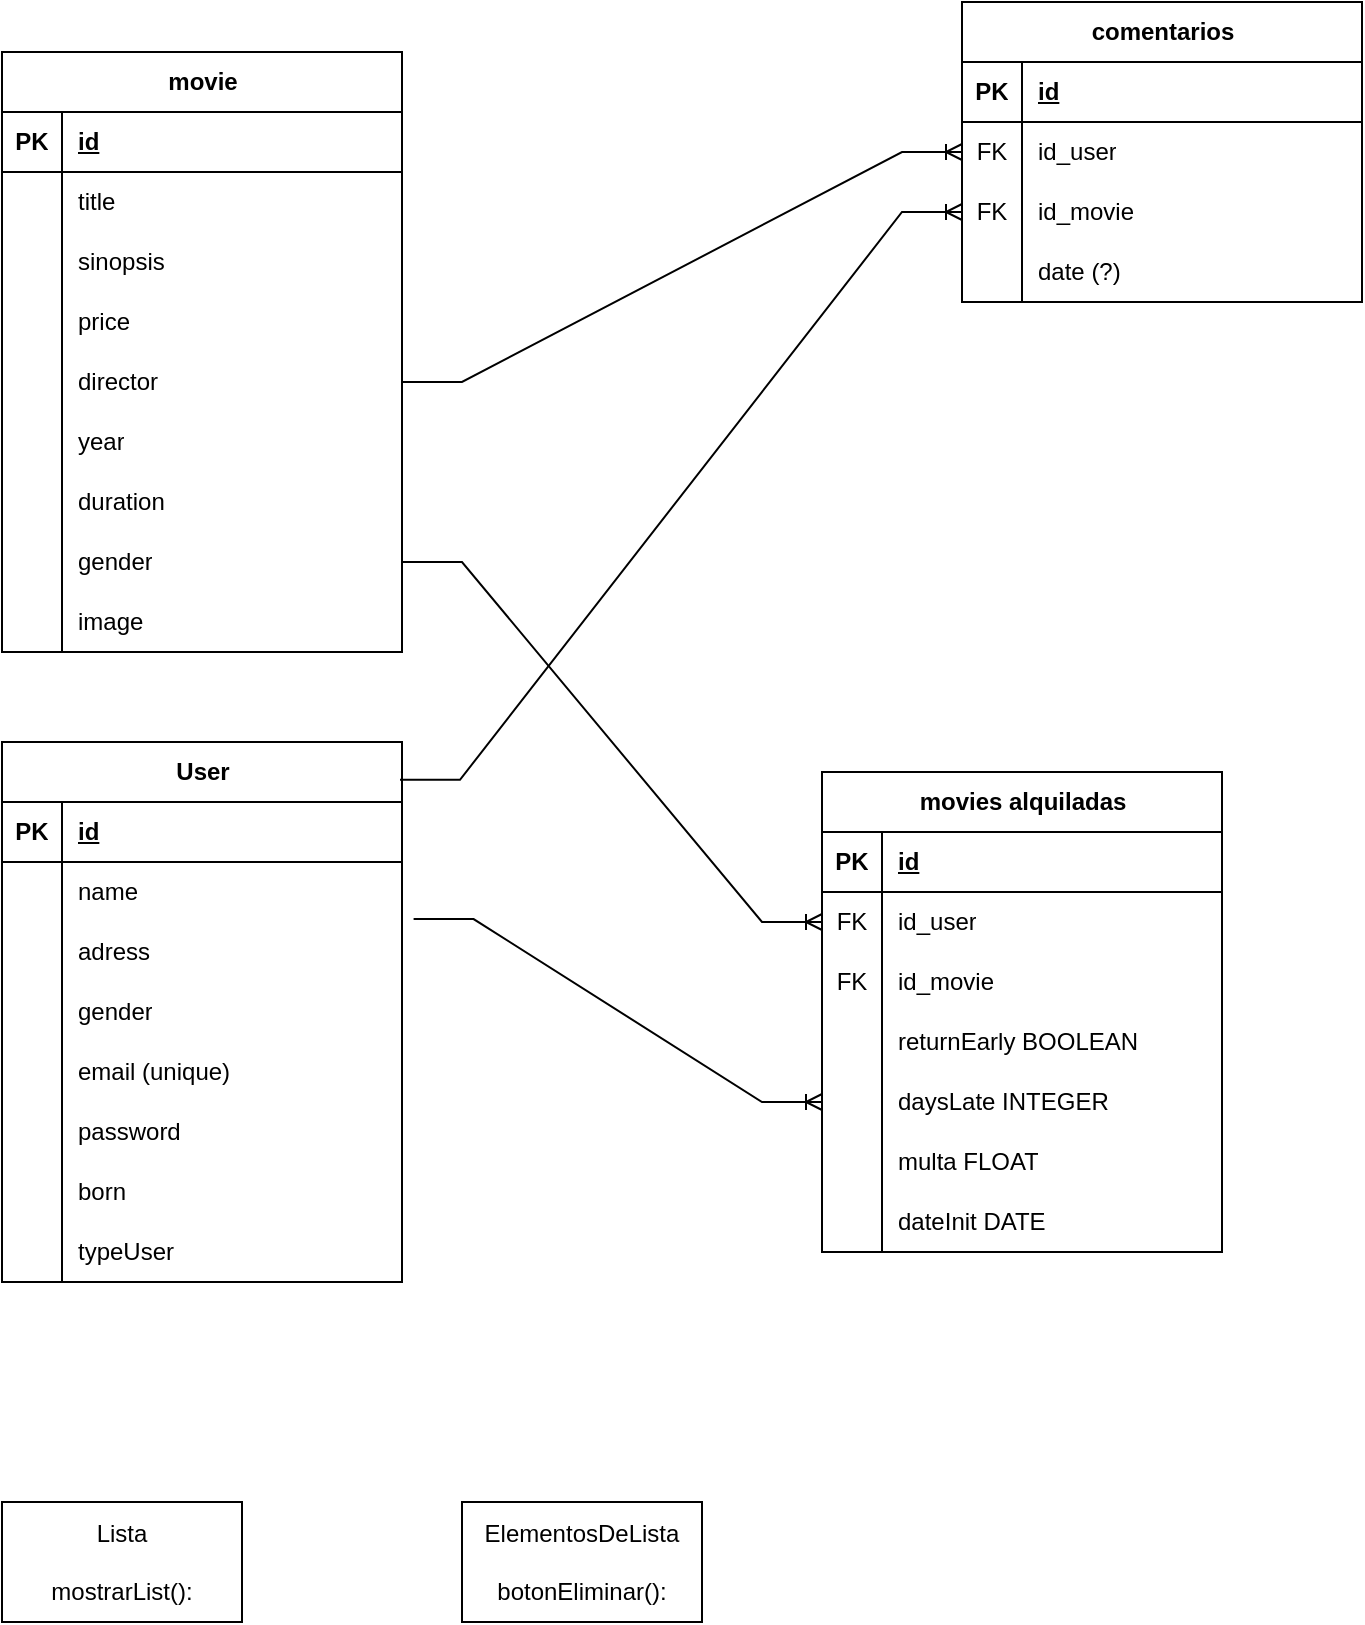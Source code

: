 <mxfile version="24.6.1" type="device">
  <diagram name="Page-1" id="cx0Px8qjumscmQai9nM6">
    <mxGraphModel dx="794" dy="1611" grid="1" gridSize="10" guides="1" tooltips="1" connect="1" arrows="1" fold="1" page="1" pageScale="1" pageWidth="850" pageHeight="1100" math="0" shadow="0">
      <root>
        <mxCell id="0" />
        <mxCell id="1" parent="0" />
        <mxCell id="uRsRiinHe8A3f2dRmD-X-11" value="User" style="shape=table;startSize=30;container=1;collapsible=1;childLayout=tableLayout;fixedRows=1;rowLines=0;fontStyle=1;align=center;resizeLast=1;html=1;" parent="1" vertex="1">
          <mxGeometry x="60" y="-490" width="200" height="270" as="geometry">
            <mxRectangle x="70" y="50" width="70" height="30" as="alternateBounds" />
          </mxGeometry>
        </mxCell>
        <mxCell id="uRsRiinHe8A3f2dRmD-X-12" value="" style="shape=tableRow;horizontal=0;startSize=0;swimlaneHead=0;swimlaneBody=0;fillColor=none;collapsible=0;dropTarget=0;points=[[0,0.5],[1,0.5]];portConstraint=eastwest;top=0;left=0;right=0;bottom=1;" parent="uRsRiinHe8A3f2dRmD-X-11" vertex="1">
          <mxGeometry y="30" width="200" height="30" as="geometry" />
        </mxCell>
        <mxCell id="uRsRiinHe8A3f2dRmD-X-13" value="PK" style="shape=partialRectangle;connectable=0;fillColor=none;top=0;left=0;bottom=0;right=0;fontStyle=1;overflow=hidden;whiteSpace=wrap;html=1;" parent="uRsRiinHe8A3f2dRmD-X-12" vertex="1">
          <mxGeometry width="30" height="30" as="geometry">
            <mxRectangle width="30" height="30" as="alternateBounds" />
          </mxGeometry>
        </mxCell>
        <mxCell id="uRsRiinHe8A3f2dRmD-X-14" value="id" style="shape=partialRectangle;connectable=0;fillColor=none;top=0;left=0;bottom=0;right=0;align=left;spacingLeft=6;fontStyle=5;overflow=hidden;whiteSpace=wrap;html=1;" parent="uRsRiinHe8A3f2dRmD-X-12" vertex="1">
          <mxGeometry x="30" width="170" height="30" as="geometry">
            <mxRectangle width="170" height="30" as="alternateBounds" />
          </mxGeometry>
        </mxCell>
        <mxCell id="uRsRiinHe8A3f2dRmD-X-15" value="" style="shape=tableRow;horizontal=0;startSize=0;swimlaneHead=0;swimlaneBody=0;fillColor=none;collapsible=0;dropTarget=0;points=[[0,0.5],[1,0.5]];portConstraint=eastwest;top=0;left=0;right=0;bottom=0;" parent="uRsRiinHe8A3f2dRmD-X-11" vertex="1">
          <mxGeometry y="60" width="200" height="30" as="geometry" />
        </mxCell>
        <mxCell id="uRsRiinHe8A3f2dRmD-X-16" value="" style="shape=partialRectangle;connectable=0;fillColor=none;top=0;left=0;bottom=0;right=0;editable=1;overflow=hidden;whiteSpace=wrap;html=1;" parent="uRsRiinHe8A3f2dRmD-X-15" vertex="1">
          <mxGeometry width="30" height="30" as="geometry">
            <mxRectangle width="30" height="30" as="alternateBounds" />
          </mxGeometry>
        </mxCell>
        <mxCell id="uRsRiinHe8A3f2dRmD-X-17" value="name" style="shape=partialRectangle;connectable=0;fillColor=none;top=0;left=0;bottom=0;right=0;align=left;spacingLeft=6;overflow=hidden;whiteSpace=wrap;html=1;" parent="uRsRiinHe8A3f2dRmD-X-15" vertex="1">
          <mxGeometry x="30" width="170" height="30" as="geometry">
            <mxRectangle width="170" height="30" as="alternateBounds" />
          </mxGeometry>
        </mxCell>
        <mxCell id="uRsRiinHe8A3f2dRmD-X-18" value="" style="shape=tableRow;horizontal=0;startSize=0;swimlaneHead=0;swimlaneBody=0;fillColor=none;collapsible=0;dropTarget=0;points=[[0,0.5],[1,0.5]];portConstraint=eastwest;top=0;left=0;right=0;bottom=0;" parent="uRsRiinHe8A3f2dRmD-X-11" vertex="1">
          <mxGeometry y="90" width="200" height="30" as="geometry" />
        </mxCell>
        <mxCell id="uRsRiinHe8A3f2dRmD-X-19" value="" style="shape=partialRectangle;connectable=0;fillColor=none;top=0;left=0;bottom=0;right=0;editable=1;overflow=hidden;whiteSpace=wrap;html=1;" parent="uRsRiinHe8A3f2dRmD-X-18" vertex="1">
          <mxGeometry width="30" height="30" as="geometry">
            <mxRectangle width="30" height="30" as="alternateBounds" />
          </mxGeometry>
        </mxCell>
        <mxCell id="uRsRiinHe8A3f2dRmD-X-20" value="adress" style="shape=partialRectangle;connectable=0;fillColor=none;top=0;left=0;bottom=0;right=0;align=left;spacingLeft=6;overflow=hidden;whiteSpace=wrap;html=1;" parent="uRsRiinHe8A3f2dRmD-X-18" vertex="1">
          <mxGeometry x="30" width="170" height="30" as="geometry">
            <mxRectangle width="170" height="30" as="alternateBounds" />
          </mxGeometry>
        </mxCell>
        <mxCell id="uRsRiinHe8A3f2dRmD-X-21" value="" style="shape=tableRow;horizontal=0;startSize=0;swimlaneHead=0;swimlaneBody=0;fillColor=none;collapsible=0;dropTarget=0;points=[[0,0.5],[1,0.5]];portConstraint=eastwest;top=0;left=0;right=0;bottom=0;" parent="uRsRiinHe8A3f2dRmD-X-11" vertex="1">
          <mxGeometry y="120" width="200" height="30" as="geometry" />
        </mxCell>
        <mxCell id="uRsRiinHe8A3f2dRmD-X-22" value="" style="shape=partialRectangle;connectable=0;fillColor=none;top=0;left=0;bottom=0;right=0;editable=1;overflow=hidden;whiteSpace=wrap;html=1;" parent="uRsRiinHe8A3f2dRmD-X-21" vertex="1">
          <mxGeometry width="30" height="30" as="geometry">
            <mxRectangle width="30" height="30" as="alternateBounds" />
          </mxGeometry>
        </mxCell>
        <mxCell id="uRsRiinHe8A3f2dRmD-X-23" value="gender" style="shape=partialRectangle;connectable=0;fillColor=none;top=0;left=0;bottom=0;right=0;align=left;spacingLeft=6;overflow=hidden;whiteSpace=wrap;html=1;" parent="uRsRiinHe8A3f2dRmD-X-21" vertex="1">
          <mxGeometry x="30" width="170" height="30" as="geometry">
            <mxRectangle width="170" height="30" as="alternateBounds" />
          </mxGeometry>
        </mxCell>
        <mxCell id="uRsRiinHe8A3f2dRmD-X-24" value="" style="shape=tableRow;horizontal=0;startSize=0;swimlaneHead=0;swimlaneBody=0;fillColor=none;collapsible=0;dropTarget=0;points=[[0,0.5],[1,0.5]];portConstraint=eastwest;top=0;left=0;right=0;bottom=0;" parent="uRsRiinHe8A3f2dRmD-X-11" vertex="1">
          <mxGeometry y="150" width="200" height="30" as="geometry" />
        </mxCell>
        <mxCell id="uRsRiinHe8A3f2dRmD-X-25" value="" style="shape=partialRectangle;connectable=0;fillColor=none;top=0;left=0;bottom=0;right=0;editable=1;overflow=hidden;whiteSpace=wrap;html=1;" parent="uRsRiinHe8A3f2dRmD-X-24" vertex="1">
          <mxGeometry width="30" height="30" as="geometry">
            <mxRectangle width="30" height="30" as="alternateBounds" />
          </mxGeometry>
        </mxCell>
        <mxCell id="uRsRiinHe8A3f2dRmD-X-26" value="email (unique)" style="shape=partialRectangle;connectable=0;fillColor=none;top=0;left=0;bottom=0;right=0;align=left;spacingLeft=6;overflow=hidden;whiteSpace=wrap;html=1;" parent="uRsRiinHe8A3f2dRmD-X-24" vertex="1">
          <mxGeometry x="30" width="170" height="30" as="geometry">
            <mxRectangle width="170" height="30" as="alternateBounds" />
          </mxGeometry>
        </mxCell>
        <mxCell id="uRsRiinHe8A3f2dRmD-X-27" value="" style="shape=tableRow;horizontal=0;startSize=0;swimlaneHead=0;swimlaneBody=0;fillColor=none;collapsible=0;dropTarget=0;points=[[0,0.5],[1,0.5]];portConstraint=eastwest;top=0;left=0;right=0;bottom=0;" parent="uRsRiinHe8A3f2dRmD-X-11" vertex="1">
          <mxGeometry y="180" width="200" height="30" as="geometry" />
        </mxCell>
        <mxCell id="uRsRiinHe8A3f2dRmD-X-28" value="" style="shape=partialRectangle;connectable=0;fillColor=none;top=0;left=0;bottom=0;right=0;editable=1;overflow=hidden;whiteSpace=wrap;html=1;" parent="uRsRiinHe8A3f2dRmD-X-27" vertex="1">
          <mxGeometry width="30" height="30" as="geometry">
            <mxRectangle width="30" height="30" as="alternateBounds" />
          </mxGeometry>
        </mxCell>
        <mxCell id="uRsRiinHe8A3f2dRmD-X-29" value="password" style="shape=partialRectangle;connectable=0;fillColor=none;top=0;left=0;bottom=0;right=0;align=left;spacingLeft=6;overflow=hidden;whiteSpace=wrap;html=1;" parent="uRsRiinHe8A3f2dRmD-X-27" vertex="1">
          <mxGeometry x="30" width="170" height="30" as="geometry">
            <mxRectangle width="170" height="30" as="alternateBounds" />
          </mxGeometry>
        </mxCell>
        <mxCell id="uRsRiinHe8A3f2dRmD-X-30" value="" style="shape=tableRow;horizontal=0;startSize=0;swimlaneHead=0;swimlaneBody=0;fillColor=none;collapsible=0;dropTarget=0;points=[[0,0.5],[1,0.5]];portConstraint=eastwest;top=0;left=0;right=0;bottom=0;" parent="uRsRiinHe8A3f2dRmD-X-11" vertex="1">
          <mxGeometry y="210" width="200" height="30" as="geometry" />
        </mxCell>
        <mxCell id="uRsRiinHe8A3f2dRmD-X-31" value="" style="shape=partialRectangle;connectable=0;fillColor=none;top=0;left=0;bottom=0;right=0;editable=1;overflow=hidden;whiteSpace=wrap;html=1;" parent="uRsRiinHe8A3f2dRmD-X-30" vertex="1">
          <mxGeometry width="30" height="30" as="geometry">
            <mxRectangle width="30" height="30" as="alternateBounds" />
          </mxGeometry>
        </mxCell>
        <mxCell id="uRsRiinHe8A3f2dRmD-X-32" value="born" style="shape=partialRectangle;connectable=0;fillColor=none;top=0;left=0;bottom=0;right=0;align=left;spacingLeft=6;overflow=hidden;whiteSpace=wrap;html=1;" parent="uRsRiinHe8A3f2dRmD-X-30" vertex="1">
          <mxGeometry x="30" width="170" height="30" as="geometry">
            <mxRectangle width="170" height="30" as="alternateBounds" />
          </mxGeometry>
        </mxCell>
        <mxCell id="uRsRiinHe8A3f2dRmD-X-61" value="" style="shape=tableRow;horizontal=0;startSize=0;swimlaneHead=0;swimlaneBody=0;fillColor=none;collapsible=0;dropTarget=0;points=[[0,0.5],[1,0.5]];portConstraint=eastwest;top=0;left=0;right=0;bottom=0;" parent="uRsRiinHe8A3f2dRmD-X-11" vertex="1">
          <mxGeometry y="240" width="200" height="30" as="geometry" />
        </mxCell>
        <mxCell id="uRsRiinHe8A3f2dRmD-X-62" value="" style="shape=partialRectangle;connectable=0;fillColor=none;top=0;left=0;bottom=0;right=0;editable=1;overflow=hidden;whiteSpace=wrap;html=1;" parent="uRsRiinHe8A3f2dRmD-X-61" vertex="1">
          <mxGeometry width="30" height="30" as="geometry">
            <mxRectangle width="30" height="30" as="alternateBounds" />
          </mxGeometry>
        </mxCell>
        <mxCell id="uRsRiinHe8A3f2dRmD-X-63" value="typeUser" style="shape=partialRectangle;connectable=0;fillColor=none;top=0;left=0;bottom=0;right=0;align=left;spacingLeft=6;overflow=hidden;whiteSpace=wrap;html=1;" parent="uRsRiinHe8A3f2dRmD-X-61" vertex="1">
          <mxGeometry x="30" width="170" height="30" as="geometry">
            <mxRectangle width="170" height="30" as="alternateBounds" />
          </mxGeometry>
        </mxCell>
        <mxCell id="uRsRiinHe8A3f2dRmD-X-33" value="movie" style="shape=table;startSize=30;container=1;collapsible=1;childLayout=tableLayout;fixedRows=1;rowLines=0;fontStyle=1;align=center;resizeLast=1;html=1;" parent="1" vertex="1">
          <mxGeometry x="60" y="-835" width="200" height="300" as="geometry">
            <mxRectangle x="70" y="50" width="70" height="30" as="alternateBounds" />
          </mxGeometry>
        </mxCell>
        <mxCell id="uRsRiinHe8A3f2dRmD-X-34" value="" style="shape=tableRow;horizontal=0;startSize=0;swimlaneHead=0;swimlaneBody=0;fillColor=none;collapsible=0;dropTarget=0;points=[[0,0.5],[1,0.5]];portConstraint=eastwest;top=0;left=0;right=0;bottom=1;" parent="uRsRiinHe8A3f2dRmD-X-33" vertex="1">
          <mxGeometry y="30" width="200" height="30" as="geometry" />
        </mxCell>
        <mxCell id="uRsRiinHe8A3f2dRmD-X-35" value="PK" style="shape=partialRectangle;connectable=0;fillColor=none;top=0;left=0;bottom=0;right=0;fontStyle=1;overflow=hidden;whiteSpace=wrap;html=1;" parent="uRsRiinHe8A3f2dRmD-X-34" vertex="1">
          <mxGeometry width="30" height="30" as="geometry">
            <mxRectangle width="30" height="30" as="alternateBounds" />
          </mxGeometry>
        </mxCell>
        <mxCell id="uRsRiinHe8A3f2dRmD-X-36" value="id" style="shape=partialRectangle;connectable=0;fillColor=none;top=0;left=0;bottom=0;right=0;align=left;spacingLeft=6;fontStyle=5;overflow=hidden;whiteSpace=wrap;html=1;" parent="uRsRiinHe8A3f2dRmD-X-34" vertex="1">
          <mxGeometry x="30" width="170" height="30" as="geometry">
            <mxRectangle width="170" height="30" as="alternateBounds" />
          </mxGeometry>
        </mxCell>
        <mxCell id="uRsRiinHe8A3f2dRmD-X-37" value="" style="shape=tableRow;horizontal=0;startSize=0;swimlaneHead=0;swimlaneBody=0;fillColor=none;collapsible=0;dropTarget=0;points=[[0,0.5],[1,0.5]];portConstraint=eastwest;top=0;left=0;right=0;bottom=0;" parent="uRsRiinHe8A3f2dRmD-X-33" vertex="1">
          <mxGeometry y="60" width="200" height="30" as="geometry" />
        </mxCell>
        <mxCell id="uRsRiinHe8A3f2dRmD-X-38" value="" style="shape=partialRectangle;connectable=0;fillColor=none;top=0;left=0;bottom=0;right=0;editable=1;overflow=hidden;whiteSpace=wrap;html=1;" parent="uRsRiinHe8A3f2dRmD-X-37" vertex="1">
          <mxGeometry width="30" height="30" as="geometry">
            <mxRectangle width="30" height="30" as="alternateBounds" />
          </mxGeometry>
        </mxCell>
        <mxCell id="uRsRiinHe8A3f2dRmD-X-39" value="title" style="shape=partialRectangle;connectable=0;fillColor=none;top=0;left=0;bottom=0;right=0;align=left;spacingLeft=6;overflow=hidden;whiteSpace=wrap;html=1;" parent="uRsRiinHe8A3f2dRmD-X-37" vertex="1">
          <mxGeometry x="30" width="170" height="30" as="geometry">
            <mxRectangle width="170" height="30" as="alternateBounds" />
          </mxGeometry>
        </mxCell>
        <mxCell id="uRsRiinHe8A3f2dRmD-X-40" value="" style="shape=tableRow;horizontal=0;startSize=0;swimlaneHead=0;swimlaneBody=0;fillColor=none;collapsible=0;dropTarget=0;points=[[0,0.5],[1,0.5]];portConstraint=eastwest;top=0;left=0;right=0;bottom=0;" parent="uRsRiinHe8A3f2dRmD-X-33" vertex="1">
          <mxGeometry y="90" width="200" height="30" as="geometry" />
        </mxCell>
        <mxCell id="uRsRiinHe8A3f2dRmD-X-41" value="" style="shape=partialRectangle;connectable=0;fillColor=none;top=0;left=0;bottom=0;right=0;editable=1;overflow=hidden;whiteSpace=wrap;html=1;" parent="uRsRiinHe8A3f2dRmD-X-40" vertex="1">
          <mxGeometry width="30" height="30" as="geometry">
            <mxRectangle width="30" height="30" as="alternateBounds" />
          </mxGeometry>
        </mxCell>
        <mxCell id="uRsRiinHe8A3f2dRmD-X-42" value="sinopsis" style="shape=partialRectangle;connectable=0;fillColor=none;top=0;left=0;bottom=0;right=0;align=left;spacingLeft=6;overflow=hidden;whiteSpace=wrap;html=1;" parent="uRsRiinHe8A3f2dRmD-X-40" vertex="1">
          <mxGeometry x="30" width="170" height="30" as="geometry">
            <mxRectangle width="170" height="30" as="alternateBounds" />
          </mxGeometry>
        </mxCell>
        <mxCell id="uRsRiinHe8A3f2dRmD-X-43" value="" style="shape=tableRow;horizontal=0;startSize=0;swimlaneHead=0;swimlaneBody=0;fillColor=none;collapsible=0;dropTarget=0;points=[[0,0.5],[1,0.5]];portConstraint=eastwest;top=0;left=0;right=0;bottom=0;" parent="uRsRiinHe8A3f2dRmD-X-33" vertex="1">
          <mxGeometry y="120" width="200" height="30" as="geometry" />
        </mxCell>
        <mxCell id="uRsRiinHe8A3f2dRmD-X-44" value="" style="shape=partialRectangle;connectable=0;fillColor=none;top=0;left=0;bottom=0;right=0;editable=1;overflow=hidden;whiteSpace=wrap;html=1;" parent="uRsRiinHe8A3f2dRmD-X-43" vertex="1">
          <mxGeometry width="30" height="30" as="geometry">
            <mxRectangle width="30" height="30" as="alternateBounds" />
          </mxGeometry>
        </mxCell>
        <mxCell id="uRsRiinHe8A3f2dRmD-X-45" value="price" style="shape=partialRectangle;connectable=0;fillColor=none;top=0;left=0;bottom=0;right=0;align=left;spacingLeft=6;overflow=hidden;whiteSpace=wrap;html=1;" parent="uRsRiinHe8A3f2dRmD-X-43" vertex="1">
          <mxGeometry x="30" width="170" height="30" as="geometry">
            <mxRectangle width="170" height="30" as="alternateBounds" />
          </mxGeometry>
        </mxCell>
        <mxCell id="uRsRiinHe8A3f2dRmD-X-46" value="" style="shape=tableRow;horizontal=0;startSize=0;swimlaneHead=0;swimlaneBody=0;fillColor=none;collapsible=0;dropTarget=0;points=[[0,0.5],[1,0.5]];portConstraint=eastwest;top=0;left=0;right=0;bottom=0;" parent="uRsRiinHe8A3f2dRmD-X-33" vertex="1">
          <mxGeometry y="150" width="200" height="30" as="geometry" />
        </mxCell>
        <mxCell id="uRsRiinHe8A3f2dRmD-X-47" value="" style="shape=partialRectangle;connectable=0;fillColor=none;top=0;left=0;bottom=0;right=0;editable=1;overflow=hidden;whiteSpace=wrap;html=1;" parent="uRsRiinHe8A3f2dRmD-X-46" vertex="1">
          <mxGeometry width="30" height="30" as="geometry">
            <mxRectangle width="30" height="30" as="alternateBounds" />
          </mxGeometry>
        </mxCell>
        <mxCell id="uRsRiinHe8A3f2dRmD-X-48" value="director" style="shape=partialRectangle;connectable=0;fillColor=none;top=0;left=0;bottom=0;right=0;align=left;spacingLeft=6;overflow=hidden;whiteSpace=wrap;html=1;" parent="uRsRiinHe8A3f2dRmD-X-46" vertex="1">
          <mxGeometry x="30" width="170" height="30" as="geometry">
            <mxRectangle width="170" height="30" as="alternateBounds" />
          </mxGeometry>
        </mxCell>
        <mxCell id="uRsRiinHe8A3f2dRmD-X-49" value="" style="shape=tableRow;horizontal=0;startSize=0;swimlaneHead=0;swimlaneBody=0;fillColor=none;collapsible=0;dropTarget=0;points=[[0,0.5],[1,0.5]];portConstraint=eastwest;top=0;left=0;right=0;bottom=0;" parent="uRsRiinHe8A3f2dRmD-X-33" vertex="1">
          <mxGeometry y="180" width="200" height="30" as="geometry" />
        </mxCell>
        <mxCell id="uRsRiinHe8A3f2dRmD-X-50" value="" style="shape=partialRectangle;connectable=0;fillColor=none;top=0;left=0;bottom=0;right=0;editable=1;overflow=hidden;whiteSpace=wrap;html=1;" parent="uRsRiinHe8A3f2dRmD-X-49" vertex="1">
          <mxGeometry width="30" height="30" as="geometry">
            <mxRectangle width="30" height="30" as="alternateBounds" />
          </mxGeometry>
        </mxCell>
        <mxCell id="uRsRiinHe8A3f2dRmD-X-51" value="year" style="shape=partialRectangle;connectable=0;fillColor=none;top=0;left=0;bottom=0;right=0;align=left;spacingLeft=6;overflow=hidden;whiteSpace=wrap;html=1;" parent="uRsRiinHe8A3f2dRmD-X-49" vertex="1">
          <mxGeometry x="30" width="170" height="30" as="geometry">
            <mxRectangle width="170" height="30" as="alternateBounds" />
          </mxGeometry>
        </mxCell>
        <mxCell id="uRsRiinHe8A3f2dRmD-X-52" value="" style="shape=tableRow;horizontal=0;startSize=0;swimlaneHead=0;swimlaneBody=0;fillColor=none;collapsible=0;dropTarget=0;points=[[0,0.5],[1,0.5]];portConstraint=eastwest;top=0;left=0;right=0;bottom=0;" parent="uRsRiinHe8A3f2dRmD-X-33" vertex="1">
          <mxGeometry y="210" width="200" height="30" as="geometry" />
        </mxCell>
        <mxCell id="uRsRiinHe8A3f2dRmD-X-53" value="" style="shape=partialRectangle;connectable=0;fillColor=none;top=0;left=0;bottom=0;right=0;editable=1;overflow=hidden;whiteSpace=wrap;html=1;" parent="uRsRiinHe8A3f2dRmD-X-52" vertex="1">
          <mxGeometry width="30" height="30" as="geometry">
            <mxRectangle width="30" height="30" as="alternateBounds" />
          </mxGeometry>
        </mxCell>
        <mxCell id="uRsRiinHe8A3f2dRmD-X-54" value="duration" style="shape=partialRectangle;connectable=0;fillColor=none;top=0;left=0;bottom=0;right=0;align=left;spacingLeft=6;overflow=hidden;whiteSpace=wrap;html=1;" parent="uRsRiinHe8A3f2dRmD-X-52" vertex="1">
          <mxGeometry x="30" width="170" height="30" as="geometry">
            <mxRectangle width="170" height="30" as="alternateBounds" />
          </mxGeometry>
        </mxCell>
        <mxCell id="uRsRiinHe8A3f2dRmD-X-55" value="" style="shape=tableRow;horizontal=0;startSize=0;swimlaneHead=0;swimlaneBody=0;fillColor=none;collapsible=0;dropTarget=0;points=[[0,0.5],[1,0.5]];portConstraint=eastwest;top=0;left=0;right=0;bottom=0;" parent="uRsRiinHe8A3f2dRmD-X-33" vertex="1">
          <mxGeometry y="240" width="200" height="30" as="geometry" />
        </mxCell>
        <mxCell id="uRsRiinHe8A3f2dRmD-X-56" value="" style="shape=partialRectangle;connectable=0;fillColor=none;top=0;left=0;bottom=0;right=0;editable=1;overflow=hidden;whiteSpace=wrap;html=1;" parent="uRsRiinHe8A3f2dRmD-X-55" vertex="1">
          <mxGeometry width="30" height="30" as="geometry">
            <mxRectangle width="30" height="30" as="alternateBounds" />
          </mxGeometry>
        </mxCell>
        <mxCell id="uRsRiinHe8A3f2dRmD-X-57" value="gender" style="shape=partialRectangle;connectable=0;fillColor=none;top=0;left=0;bottom=0;right=0;align=left;spacingLeft=6;overflow=hidden;whiteSpace=wrap;html=1;" parent="uRsRiinHe8A3f2dRmD-X-55" vertex="1">
          <mxGeometry x="30" width="170" height="30" as="geometry">
            <mxRectangle width="170" height="30" as="alternateBounds" />
          </mxGeometry>
        </mxCell>
        <mxCell id="uRsRiinHe8A3f2dRmD-X-58" value="" style="shape=tableRow;horizontal=0;startSize=0;swimlaneHead=0;swimlaneBody=0;fillColor=none;collapsible=0;dropTarget=0;points=[[0,0.5],[1,0.5]];portConstraint=eastwest;top=0;left=0;right=0;bottom=0;" parent="uRsRiinHe8A3f2dRmD-X-33" vertex="1">
          <mxGeometry y="270" width="200" height="30" as="geometry" />
        </mxCell>
        <mxCell id="uRsRiinHe8A3f2dRmD-X-59" value="" style="shape=partialRectangle;connectable=0;fillColor=none;top=0;left=0;bottom=0;right=0;editable=1;overflow=hidden;whiteSpace=wrap;html=1;" parent="uRsRiinHe8A3f2dRmD-X-58" vertex="1">
          <mxGeometry width="30" height="30" as="geometry">
            <mxRectangle width="30" height="30" as="alternateBounds" />
          </mxGeometry>
        </mxCell>
        <mxCell id="uRsRiinHe8A3f2dRmD-X-60" value="image" style="shape=partialRectangle;connectable=0;fillColor=none;top=0;left=0;bottom=0;right=0;align=left;spacingLeft=6;overflow=hidden;whiteSpace=wrap;html=1;" parent="uRsRiinHe8A3f2dRmD-X-58" vertex="1">
          <mxGeometry x="30" width="170" height="30" as="geometry">
            <mxRectangle width="170" height="30" as="alternateBounds" />
          </mxGeometry>
        </mxCell>
        <mxCell id="uRsRiinHe8A3f2dRmD-X-64" value="comentarios" style="shape=table;startSize=30;container=1;collapsible=1;childLayout=tableLayout;fixedRows=1;rowLines=0;fontStyle=1;align=center;resizeLast=1;html=1;" parent="1" vertex="1">
          <mxGeometry x="540" y="-860" width="200" height="150" as="geometry">
            <mxRectangle x="70" y="50" width="70" height="30" as="alternateBounds" />
          </mxGeometry>
        </mxCell>
        <mxCell id="uRsRiinHe8A3f2dRmD-X-65" value="" style="shape=tableRow;horizontal=0;startSize=0;swimlaneHead=0;swimlaneBody=0;fillColor=none;collapsible=0;dropTarget=0;points=[[0,0.5],[1,0.5]];portConstraint=eastwest;top=0;left=0;right=0;bottom=1;" parent="uRsRiinHe8A3f2dRmD-X-64" vertex="1">
          <mxGeometry y="30" width="200" height="30" as="geometry" />
        </mxCell>
        <mxCell id="uRsRiinHe8A3f2dRmD-X-66" value="PK" style="shape=partialRectangle;connectable=0;fillColor=none;top=0;left=0;bottom=0;right=0;fontStyle=1;overflow=hidden;whiteSpace=wrap;html=1;" parent="uRsRiinHe8A3f2dRmD-X-65" vertex="1">
          <mxGeometry width="30" height="30" as="geometry">
            <mxRectangle width="30" height="30" as="alternateBounds" />
          </mxGeometry>
        </mxCell>
        <mxCell id="uRsRiinHe8A3f2dRmD-X-67" value="id" style="shape=partialRectangle;connectable=0;fillColor=none;top=0;left=0;bottom=0;right=0;align=left;spacingLeft=6;fontStyle=5;overflow=hidden;whiteSpace=wrap;html=1;" parent="uRsRiinHe8A3f2dRmD-X-65" vertex="1">
          <mxGeometry x="30" width="170" height="30" as="geometry">
            <mxRectangle width="170" height="30" as="alternateBounds" />
          </mxGeometry>
        </mxCell>
        <mxCell id="uRsRiinHe8A3f2dRmD-X-68" value="" style="shape=tableRow;horizontal=0;startSize=0;swimlaneHead=0;swimlaneBody=0;fillColor=none;collapsible=0;dropTarget=0;points=[[0,0.5],[1,0.5]];portConstraint=eastwest;top=0;left=0;right=0;bottom=0;" parent="uRsRiinHe8A3f2dRmD-X-64" vertex="1">
          <mxGeometry y="60" width="200" height="30" as="geometry" />
        </mxCell>
        <mxCell id="uRsRiinHe8A3f2dRmD-X-69" value="FK" style="shape=partialRectangle;connectable=0;fillColor=none;top=0;left=0;bottom=0;right=0;editable=1;overflow=hidden;whiteSpace=wrap;html=1;" parent="uRsRiinHe8A3f2dRmD-X-68" vertex="1">
          <mxGeometry width="30" height="30" as="geometry">
            <mxRectangle width="30" height="30" as="alternateBounds" />
          </mxGeometry>
        </mxCell>
        <mxCell id="uRsRiinHe8A3f2dRmD-X-70" value="id_user" style="shape=partialRectangle;connectable=0;fillColor=none;top=0;left=0;bottom=0;right=0;align=left;spacingLeft=6;overflow=hidden;whiteSpace=wrap;html=1;" parent="uRsRiinHe8A3f2dRmD-X-68" vertex="1">
          <mxGeometry x="30" width="170" height="30" as="geometry">
            <mxRectangle width="170" height="30" as="alternateBounds" />
          </mxGeometry>
        </mxCell>
        <mxCell id="uRsRiinHe8A3f2dRmD-X-71" value="" style="shape=tableRow;horizontal=0;startSize=0;swimlaneHead=0;swimlaneBody=0;fillColor=none;collapsible=0;dropTarget=0;points=[[0,0.5],[1,0.5]];portConstraint=eastwest;top=0;left=0;right=0;bottom=0;" parent="uRsRiinHe8A3f2dRmD-X-64" vertex="1">
          <mxGeometry y="90" width="200" height="30" as="geometry" />
        </mxCell>
        <mxCell id="uRsRiinHe8A3f2dRmD-X-72" value="FK" style="shape=partialRectangle;connectable=0;fillColor=none;top=0;left=0;bottom=0;right=0;editable=1;overflow=hidden;whiteSpace=wrap;html=1;" parent="uRsRiinHe8A3f2dRmD-X-71" vertex="1">
          <mxGeometry width="30" height="30" as="geometry">
            <mxRectangle width="30" height="30" as="alternateBounds" />
          </mxGeometry>
        </mxCell>
        <mxCell id="uRsRiinHe8A3f2dRmD-X-73" value="id_movie" style="shape=partialRectangle;connectable=0;fillColor=none;top=0;left=0;bottom=0;right=0;align=left;spacingLeft=6;overflow=hidden;whiteSpace=wrap;html=1;" parent="uRsRiinHe8A3f2dRmD-X-71" vertex="1">
          <mxGeometry x="30" width="170" height="30" as="geometry">
            <mxRectangle width="170" height="30" as="alternateBounds" />
          </mxGeometry>
        </mxCell>
        <mxCell id="uRsRiinHe8A3f2dRmD-X-89" value="" style="shape=tableRow;horizontal=0;startSize=0;swimlaneHead=0;swimlaneBody=0;fillColor=none;collapsible=0;dropTarget=0;points=[[0,0.5],[1,0.5]];portConstraint=eastwest;top=0;left=0;right=0;bottom=0;" parent="uRsRiinHe8A3f2dRmD-X-64" vertex="1">
          <mxGeometry y="120" width="200" height="30" as="geometry" />
        </mxCell>
        <mxCell id="uRsRiinHe8A3f2dRmD-X-90" value="" style="shape=partialRectangle;connectable=0;fillColor=none;top=0;left=0;bottom=0;right=0;editable=1;overflow=hidden;whiteSpace=wrap;html=1;" parent="uRsRiinHe8A3f2dRmD-X-89" vertex="1">
          <mxGeometry width="30" height="30" as="geometry">
            <mxRectangle width="30" height="30" as="alternateBounds" />
          </mxGeometry>
        </mxCell>
        <mxCell id="uRsRiinHe8A3f2dRmD-X-91" value="date (?)" style="shape=partialRectangle;connectable=0;fillColor=none;top=0;left=0;bottom=0;right=0;align=left;spacingLeft=6;overflow=hidden;whiteSpace=wrap;html=1;" parent="uRsRiinHe8A3f2dRmD-X-89" vertex="1">
          <mxGeometry x="30" width="170" height="30" as="geometry">
            <mxRectangle width="170" height="30" as="alternateBounds" />
          </mxGeometry>
        </mxCell>
        <mxCell id="uRsRiinHe8A3f2dRmD-X-92" value="movies alquiladas" style="shape=table;startSize=30;container=1;collapsible=1;childLayout=tableLayout;fixedRows=1;rowLines=0;fontStyle=1;align=center;resizeLast=1;html=1;" parent="1" vertex="1">
          <mxGeometry x="470" y="-475" width="200" height="240" as="geometry">
            <mxRectangle x="70" y="50" width="70" height="30" as="alternateBounds" />
          </mxGeometry>
        </mxCell>
        <mxCell id="uRsRiinHe8A3f2dRmD-X-93" value="" style="shape=tableRow;horizontal=0;startSize=0;swimlaneHead=0;swimlaneBody=0;fillColor=none;collapsible=0;dropTarget=0;points=[[0,0.5],[1,0.5]];portConstraint=eastwest;top=0;left=0;right=0;bottom=1;" parent="uRsRiinHe8A3f2dRmD-X-92" vertex="1">
          <mxGeometry y="30" width="200" height="30" as="geometry" />
        </mxCell>
        <mxCell id="uRsRiinHe8A3f2dRmD-X-94" value="PK" style="shape=partialRectangle;connectable=0;fillColor=none;top=0;left=0;bottom=0;right=0;fontStyle=1;overflow=hidden;whiteSpace=wrap;html=1;" parent="uRsRiinHe8A3f2dRmD-X-93" vertex="1">
          <mxGeometry width="30" height="30" as="geometry">
            <mxRectangle width="30" height="30" as="alternateBounds" />
          </mxGeometry>
        </mxCell>
        <mxCell id="uRsRiinHe8A3f2dRmD-X-95" value="id" style="shape=partialRectangle;connectable=0;fillColor=none;top=0;left=0;bottom=0;right=0;align=left;spacingLeft=6;fontStyle=5;overflow=hidden;whiteSpace=wrap;html=1;" parent="uRsRiinHe8A3f2dRmD-X-93" vertex="1">
          <mxGeometry x="30" width="170" height="30" as="geometry">
            <mxRectangle width="170" height="30" as="alternateBounds" />
          </mxGeometry>
        </mxCell>
        <mxCell id="uRsRiinHe8A3f2dRmD-X-96" value="" style="shape=tableRow;horizontal=0;startSize=0;swimlaneHead=0;swimlaneBody=0;fillColor=none;collapsible=0;dropTarget=0;points=[[0,0.5],[1,0.5]];portConstraint=eastwest;top=0;left=0;right=0;bottom=0;" parent="uRsRiinHe8A3f2dRmD-X-92" vertex="1">
          <mxGeometry y="60" width="200" height="30" as="geometry" />
        </mxCell>
        <mxCell id="uRsRiinHe8A3f2dRmD-X-97" value="FK" style="shape=partialRectangle;connectable=0;fillColor=none;top=0;left=0;bottom=0;right=0;editable=1;overflow=hidden;whiteSpace=wrap;html=1;" parent="uRsRiinHe8A3f2dRmD-X-96" vertex="1">
          <mxGeometry width="30" height="30" as="geometry">
            <mxRectangle width="30" height="30" as="alternateBounds" />
          </mxGeometry>
        </mxCell>
        <mxCell id="uRsRiinHe8A3f2dRmD-X-98" value="id_user" style="shape=partialRectangle;connectable=0;fillColor=none;top=0;left=0;bottom=0;right=0;align=left;spacingLeft=6;overflow=hidden;whiteSpace=wrap;html=1;" parent="uRsRiinHe8A3f2dRmD-X-96" vertex="1">
          <mxGeometry x="30" width="170" height="30" as="geometry">
            <mxRectangle width="170" height="30" as="alternateBounds" />
          </mxGeometry>
        </mxCell>
        <mxCell id="uRsRiinHe8A3f2dRmD-X-99" value="" style="shape=tableRow;horizontal=0;startSize=0;swimlaneHead=0;swimlaneBody=0;fillColor=none;collapsible=0;dropTarget=0;points=[[0,0.5],[1,0.5]];portConstraint=eastwest;top=0;left=0;right=0;bottom=0;" parent="uRsRiinHe8A3f2dRmD-X-92" vertex="1">
          <mxGeometry y="90" width="200" height="30" as="geometry" />
        </mxCell>
        <mxCell id="uRsRiinHe8A3f2dRmD-X-100" value="FK" style="shape=partialRectangle;connectable=0;fillColor=none;top=0;left=0;bottom=0;right=0;editable=1;overflow=hidden;whiteSpace=wrap;html=1;" parent="uRsRiinHe8A3f2dRmD-X-99" vertex="1">
          <mxGeometry width="30" height="30" as="geometry">
            <mxRectangle width="30" height="30" as="alternateBounds" />
          </mxGeometry>
        </mxCell>
        <mxCell id="uRsRiinHe8A3f2dRmD-X-101" value="id_movie" style="shape=partialRectangle;connectable=0;fillColor=none;top=0;left=0;bottom=0;right=0;align=left;spacingLeft=6;overflow=hidden;whiteSpace=wrap;html=1;" parent="uRsRiinHe8A3f2dRmD-X-99" vertex="1">
          <mxGeometry x="30" width="170" height="30" as="geometry">
            <mxRectangle width="170" height="30" as="alternateBounds" />
          </mxGeometry>
        </mxCell>
        <mxCell id="uRsRiinHe8A3f2dRmD-X-102" value="" style="shape=tableRow;horizontal=0;startSize=0;swimlaneHead=0;swimlaneBody=0;fillColor=none;collapsible=0;dropTarget=0;points=[[0,0.5],[1,0.5]];portConstraint=eastwest;top=0;left=0;right=0;bottom=0;" parent="uRsRiinHe8A3f2dRmD-X-92" vertex="1">
          <mxGeometry y="120" width="200" height="30" as="geometry" />
        </mxCell>
        <mxCell id="uRsRiinHe8A3f2dRmD-X-103" value="" style="shape=partialRectangle;connectable=0;fillColor=none;top=0;left=0;bottom=0;right=0;editable=1;overflow=hidden;whiteSpace=wrap;html=1;" parent="uRsRiinHe8A3f2dRmD-X-102" vertex="1">
          <mxGeometry width="30" height="30" as="geometry">
            <mxRectangle width="30" height="30" as="alternateBounds" />
          </mxGeometry>
        </mxCell>
        <mxCell id="uRsRiinHe8A3f2dRmD-X-104" value="returnEarly BOOLEAN" style="shape=partialRectangle;connectable=0;fillColor=none;top=0;left=0;bottom=0;right=0;align=left;spacingLeft=6;overflow=hidden;whiteSpace=wrap;html=1;" parent="uRsRiinHe8A3f2dRmD-X-102" vertex="1">
          <mxGeometry x="30" width="170" height="30" as="geometry">
            <mxRectangle width="170" height="30" as="alternateBounds" />
          </mxGeometry>
        </mxCell>
        <mxCell id="uRsRiinHe8A3f2dRmD-X-105" value="" style="shape=tableRow;horizontal=0;startSize=0;swimlaneHead=0;swimlaneBody=0;fillColor=none;collapsible=0;dropTarget=0;points=[[0,0.5],[1,0.5]];portConstraint=eastwest;top=0;left=0;right=0;bottom=0;" parent="uRsRiinHe8A3f2dRmD-X-92" vertex="1">
          <mxGeometry y="150" width="200" height="30" as="geometry" />
        </mxCell>
        <mxCell id="uRsRiinHe8A3f2dRmD-X-106" value="" style="shape=partialRectangle;connectable=0;fillColor=none;top=0;left=0;bottom=0;right=0;editable=1;overflow=hidden;whiteSpace=wrap;html=1;" parent="uRsRiinHe8A3f2dRmD-X-105" vertex="1">
          <mxGeometry width="30" height="30" as="geometry">
            <mxRectangle width="30" height="30" as="alternateBounds" />
          </mxGeometry>
        </mxCell>
        <mxCell id="uRsRiinHe8A3f2dRmD-X-107" value="daysLate INTEGER" style="shape=partialRectangle;connectable=0;fillColor=none;top=0;left=0;bottom=0;right=0;align=left;spacingLeft=6;overflow=hidden;whiteSpace=wrap;html=1;" parent="uRsRiinHe8A3f2dRmD-X-105" vertex="1">
          <mxGeometry x="30" width="170" height="30" as="geometry">
            <mxRectangle width="170" height="30" as="alternateBounds" />
          </mxGeometry>
        </mxCell>
        <mxCell id="uRsRiinHe8A3f2dRmD-X-108" value="" style="shape=tableRow;horizontal=0;startSize=0;swimlaneHead=0;swimlaneBody=0;fillColor=none;collapsible=0;dropTarget=0;points=[[0,0.5],[1,0.5]];portConstraint=eastwest;top=0;left=0;right=0;bottom=0;" parent="uRsRiinHe8A3f2dRmD-X-92" vertex="1">
          <mxGeometry y="180" width="200" height="30" as="geometry" />
        </mxCell>
        <mxCell id="uRsRiinHe8A3f2dRmD-X-109" value="" style="shape=partialRectangle;connectable=0;fillColor=none;top=0;left=0;bottom=0;right=0;editable=1;overflow=hidden;whiteSpace=wrap;html=1;" parent="uRsRiinHe8A3f2dRmD-X-108" vertex="1">
          <mxGeometry width="30" height="30" as="geometry">
            <mxRectangle width="30" height="30" as="alternateBounds" />
          </mxGeometry>
        </mxCell>
        <mxCell id="uRsRiinHe8A3f2dRmD-X-110" value="multa FLOAT" style="shape=partialRectangle;connectable=0;fillColor=none;top=0;left=0;bottom=0;right=0;align=left;spacingLeft=6;overflow=hidden;whiteSpace=wrap;html=1;" parent="uRsRiinHe8A3f2dRmD-X-108" vertex="1">
          <mxGeometry x="30" width="170" height="30" as="geometry">
            <mxRectangle width="170" height="30" as="alternateBounds" />
          </mxGeometry>
        </mxCell>
        <mxCell id="M0vSjF1Sr1CbB-T-jA4H-1" value="" style="shape=tableRow;horizontal=0;startSize=0;swimlaneHead=0;swimlaneBody=0;fillColor=none;collapsible=0;dropTarget=0;points=[[0,0.5],[1,0.5]];portConstraint=eastwest;top=0;left=0;right=0;bottom=0;" parent="uRsRiinHe8A3f2dRmD-X-92" vertex="1">
          <mxGeometry y="210" width="200" height="30" as="geometry" />
        </mxCell>
        <mxCell id="M0vSjF1Sr1CbB-T-jA4H-2" value="" style="shape=partialRectangle;connectable=0;fillColor=none;top=0;left=0;bottom=0;right=0;editable=1;overflow=hidden;whiteSpace=wrap;html=1;" parent="M0vSjF1Sr1CbB-T-jA4H-1" vertex="1">
          <mxGeometry width="30" height="30" as="geometry">
            <mxRectangle width="30" height="30" as="alternateBounds" />
          </mxGeometry>
        </mxCell>
        <mxCell id="M0vSjF1Sr1CbB-T-jA4H-3" value="dateInit DATE" style="shape=partialRectangle;connectable=0;fillColor=none;top=0;left=0;bottom=0;right=0;align=left;spacingLeft=6;overflow=hidden;whiteSpace=wrap;html=1;" parent="M0vSjF1Sr1CbB-T-jA4H-1" vertex="1">
          <mxGeometry x="30" width="170" height="30" as="geometry">
            <mxRectangle width="170" height="30" as="alternateBounds" />
          </mxGeometry>
        </mxCell>
        <mxCell id="uRsRiinHe8A3f2dRmD-X-111" value="" style="edgeStyle=entityRelationEdgeStyle;fontSize=12;html=1;endArrow=ERoneToMany;rounded=0;exitX=1;exitY=0.5;exitDx=0;exitDy=0;entryX=0;entryY=0.5;entryDx=0;entryDy=0;" parent="1" source="uRsRiinHe8A3f2dRmD-X-46" target="uRsRiinHe8A3f2dRmD-X-68" edge="1">
          <mxGeometry width="100" height="100" relative="1" as="geometry">
            <mxPoint x="492" y="-457" as="sourcePoint" />
            <mxPoint x="600" y="-540" as="targetPoint" />
            <Array as="points">
              <mxPoint x="430" y="-460" />
              <mxPoint x="740" y="-470" />
              <mxPoint x="490" y="-440" />
            </Array>
          </mxGeometry>
        </mxCell>
        <mxCell id="uRsRiinHe8A3f2dRmD-X-112" value="" style="edgeStyle=entityRelationEdgeStyle;fontSize=12;html=1;endArrow=ERoneToMany;rounded=0;exitX=0.995;exitY=0.07;exitDx=0;exitDy=0;exitPerimeter=0;entryX=0;entryY=0.5;entryDx=0;entryDy=0;" parent="1" source="uRsRiinHe8A3f2dRmD-X-11" target="uRsRiinHe8A3f2dRmD-X-71" edge="1">
          <mxGeometry width="100" height="100" relative="1" as="geometry">
            <mxPoint x="400" y="-410" as="sourcePoint" />
            <mxPoint x="350" y="-500" as="targetPoint" />
            <Array as="points">
              <mxPoint x="570" y="-200" />
              <mxPoint x="880" y="-210" />
              <mxPoint x="630" y="-180" />
            </Array>
          </mxGeometry>
        </mxCell>
        <mxCell id="uRsRiinHe8A3f2dRmD-X-114" value="" style="edgeStyle=entityRelationEdgeStyle;fontSize=12;html=1;endArrow=ERoneToMany;rounded=0;exitX=1.029;exitY=-0.049;exitDx=0;exitDy=0;exitPerimeter=0;entryX=0;entryY=0.5;entryDx=0;entryDy=0;" parent="1" source="uRsRiinHe8A3f2dRmD-X-18" target="uRsRiinHe8A3f2dRmD-X-105" edge="1">
          <mxGeometry width="100" height="100" relative="1" as="geometry">
            <mxPoint x="269" y="-461" as="sourcePoint" />
            <mxPoint x="370" y="-545" as="targetPoint" />
            <Array as="points">
              <mxPoint x="580" y="-190" />
              <mxPoint x="890" y="-200" />
              <mxPoint x="640" y="-170" />
            </Array>
          </mxGeometry>
        </mxCell>
        <mxCell id="uRsRiinHe8A3f2dRmD-X-115" value="" style="edgeStyle=entityRelationEdgeStyle;fontSize=12;html=1;endArrow=ERoneToMany;rounded=0;exitX=1;exitY=0.5;exitDx=0;exitDy=0;entryX=0;entryY=0.5;entryDx=0;entryDy=0;" parent="1" source="uRsRiinHe8A3f2dRmD-X-55" target="uRsRiinHe8A3f2dRmD-X-96" edge="1">
          <mxGeometry width="100" height="100" relative="1" as="geometry">
            <mxPoint x="266" y="-550" as="sourcePoint" />
            <mxPoint x="360" y="-464" as="targetPoint" />
            <Array as="points">
              <mxPoint x="580" y="-339" />
              <mxPoint x="890" y="-349" />
              <mxPoint x="640" y="-319" />
            </Array>
          </mxGeometry>
        </mxCell>
        <mxCell id="M0vSjF1Sr1CbB-T-jA4H-4" value="&lt;div&gt;Lista&lt;/div&gt;&lt;div&gt;&lt;br&gt;&lt;/div&gt;&lt;div&gt;mostrarList():&lt;br&gt;&lt;/div&gt;" style="rounded=0;whiteSpace=wrap;html=1;" parent="1" vertex="1">
          <mxGeometry x="60" y="-110" width="120" height="60" as="geometry" />
        </mxCell>
        <mxCell id="M0vSjF1Sr1CbB-T-jA4H-5" value="&lt;div&gt;ElementosDeLista&lt;br&gt;&lt;/div&gt;&lt;div&gt;&lt;br&gt;&lt;/div&gt;&lt;div&gt;botonEliminar():&lt;br&gt;&lt;/div&gt;" style="rounded=0;whiteSpace=wrap;html=1;" parent="1" vertex="1">
          <mxGeometry x="290" y="-110" width="120" height="60" as="geometry" />
        </mxCell>
      </root>
    </mxGraphModel>
  </diagram>
</mxfile>
